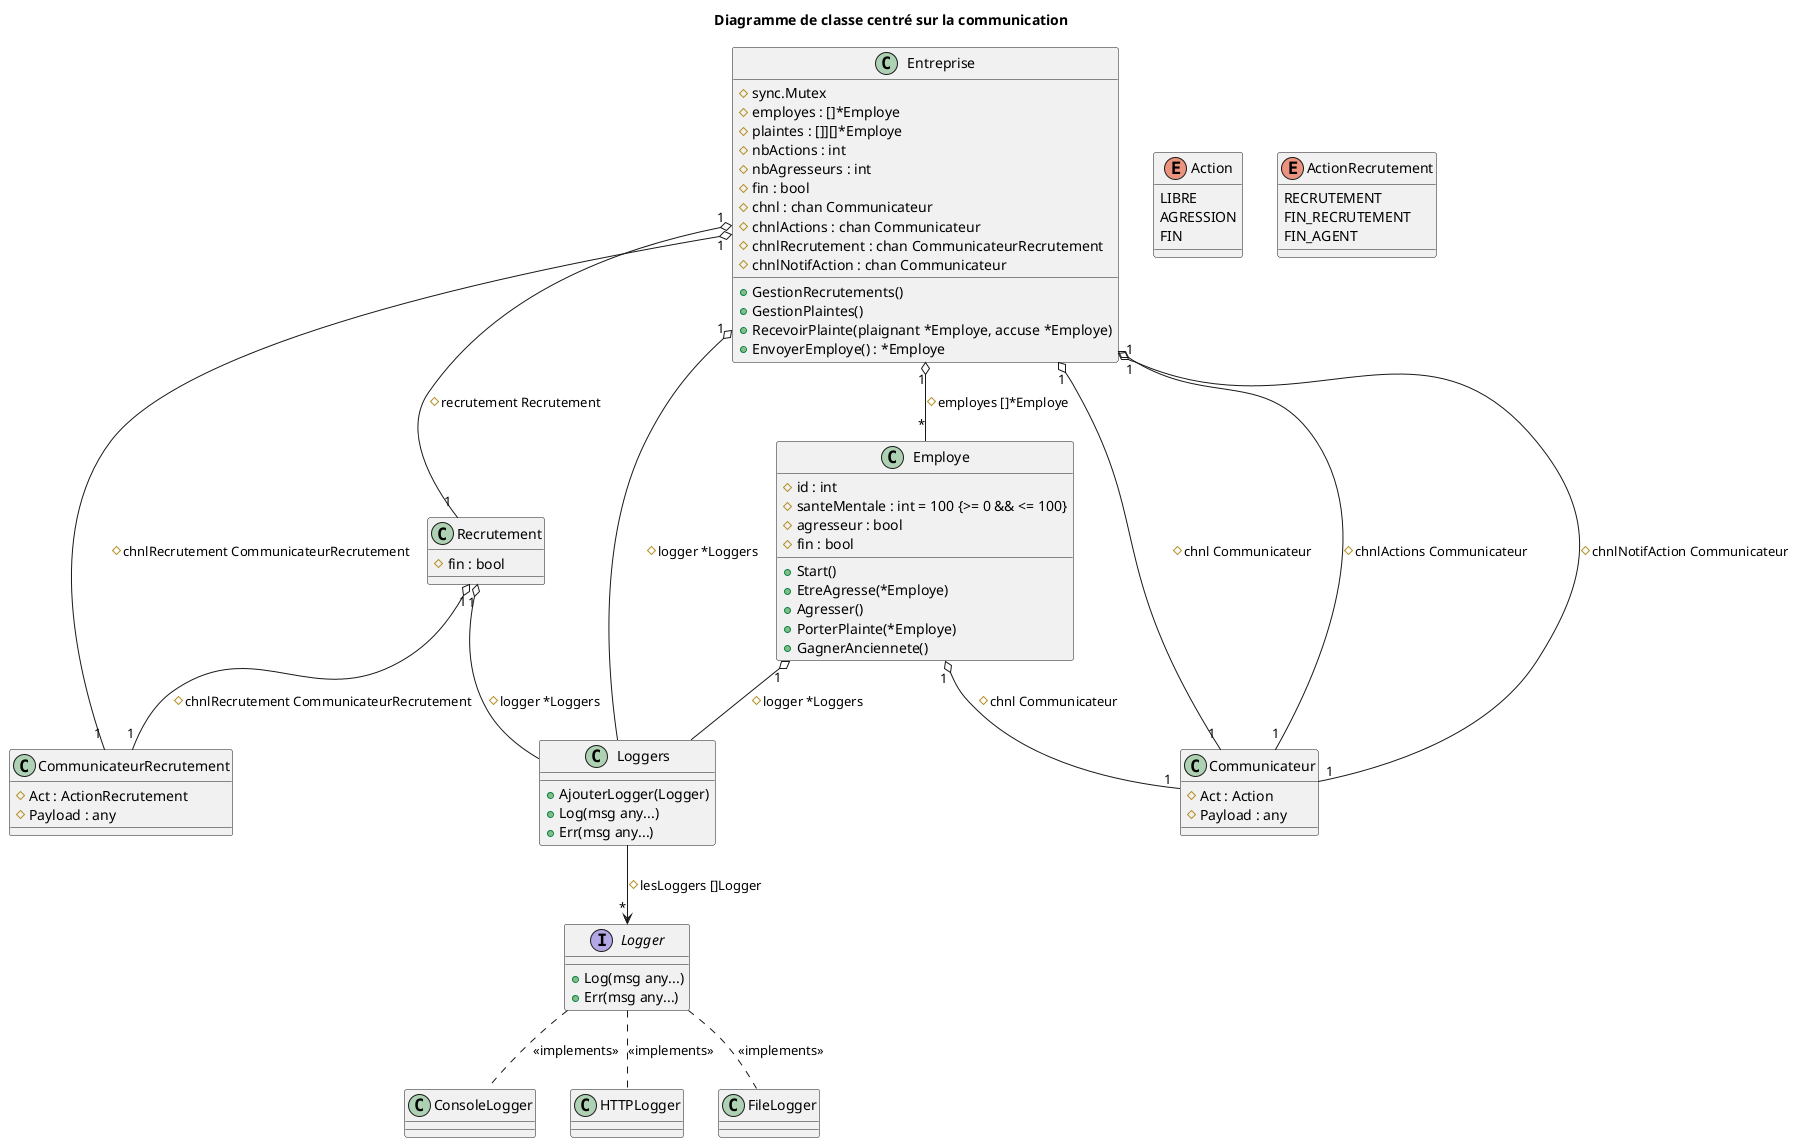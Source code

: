 @startuml Diagramme de classe centré sur la communication

'-----------------
' Parametrage

title Diagramme de classe centré sur la communication

'-----------------
' Classes

class Entreprise {
    # sync.Mutex
	# employes : []*Employe
	# plaintes : []][]*Employe
	# nbActions : int
	# nbAgresseurs : int
	# fin : bool
	# chnl : chan Communicateur
	# chnlActions : chan Communicateur
	# chnlRecrutement : chan CommunicateurRecrutement
	# chnlNotifAction : chan Communicateur

    + GestionRecrutements() 
    + GestionPlaintes()
    + RecevoirPlainte(plaignant *Employe, accuse *Employe)
    + EnvoyerEmploye() : *Employe
}

class Recrutement {
	# fin : bool
}

class Employe {
	# id : int
	# santeMentale : int = 100 {>= 0 && <= 100}
	# agresseur : bool
	# fin : bool

    + Start()
    + EtreAgresse(*Employe)
    + Agresser()
    + PorterPlainte(*Employe)
    + GagnerAnciennete()
}

class Communicateur {
	# Act : Action
    # Payload : any
}

class CommunicateurRecrutement {
	# Act : ActionRecrutement
    # Payload : any
}

interface Logger {
    + Log(msg any...)
    + Err(msg any...)
}

class Loggers {
    + AjouterLogger(Logger)
    + Log(msg any...)
    + Err(msg any...)
}


'-----------------
' Enumerations

enum Action {
	LIBRE
	AGRESSION
	FIN
}

enum ActionRecrutement {
	RECRUTEMENT
	FIN_RECRUTEMENT
	FIN_AGENT
}

'-----------------
' Relations

Entreprise "1" o-- "*" Employe : # employes []*Employe
Entreprise "1" o-- "1" Recrutement : # recrutement Recrutement

Entreprise "1" o-- Loggers : # logger *Loggers
Employe "1" o-- Loggers : # logger *Loggers
Recrutement "1" o-- Loggers : # logger *Loggers

Entreprise "1" o-- "1" Communicateur : # chnl Communicateur
Entreprise "1" o-- "1" Communicateur : # chnlActions Communicateur
Entreprise "1" o-- "1" CommunicateurRecrutement : # chnlRecrutement CommunicateurRecrutement
Entreprise "1" o-- "1" Communicateur : # chnlNotifAction Communicateur

Recrutement "1" o-- "1" CommunicateurRecrutement : # chnlRecrutement CommunicateurRecrutement
Employe "1" o-- "1" Communicateur : # chnl Communicateur

Loggers --> "*" Logger : # lesLoggers []Logger

Logger .. ConsoleLogger : <<implements>>
Logger .. HTTPLogger : <<implements>>
Logger .. FileLogger : <<implements>>
@enduml


' // ------------ SIMULATION ------------

' type SimulationLocker struct {
' 	sync.WaitGroup
' 	sync.Mutex
' }

' type Simulation struct {
' 	ent            Entreprise
' 	pariteInit     float64
' 	nbEmployesInit int
' 	maxStep        int
' 	step           int // Stats
' 	start          time.Time
' 	status         Status // created, started, pause, finished
' 	logger         logger.Loggers
' 	locker         SimulationLocker
' 	agentsLances   bool
' }
